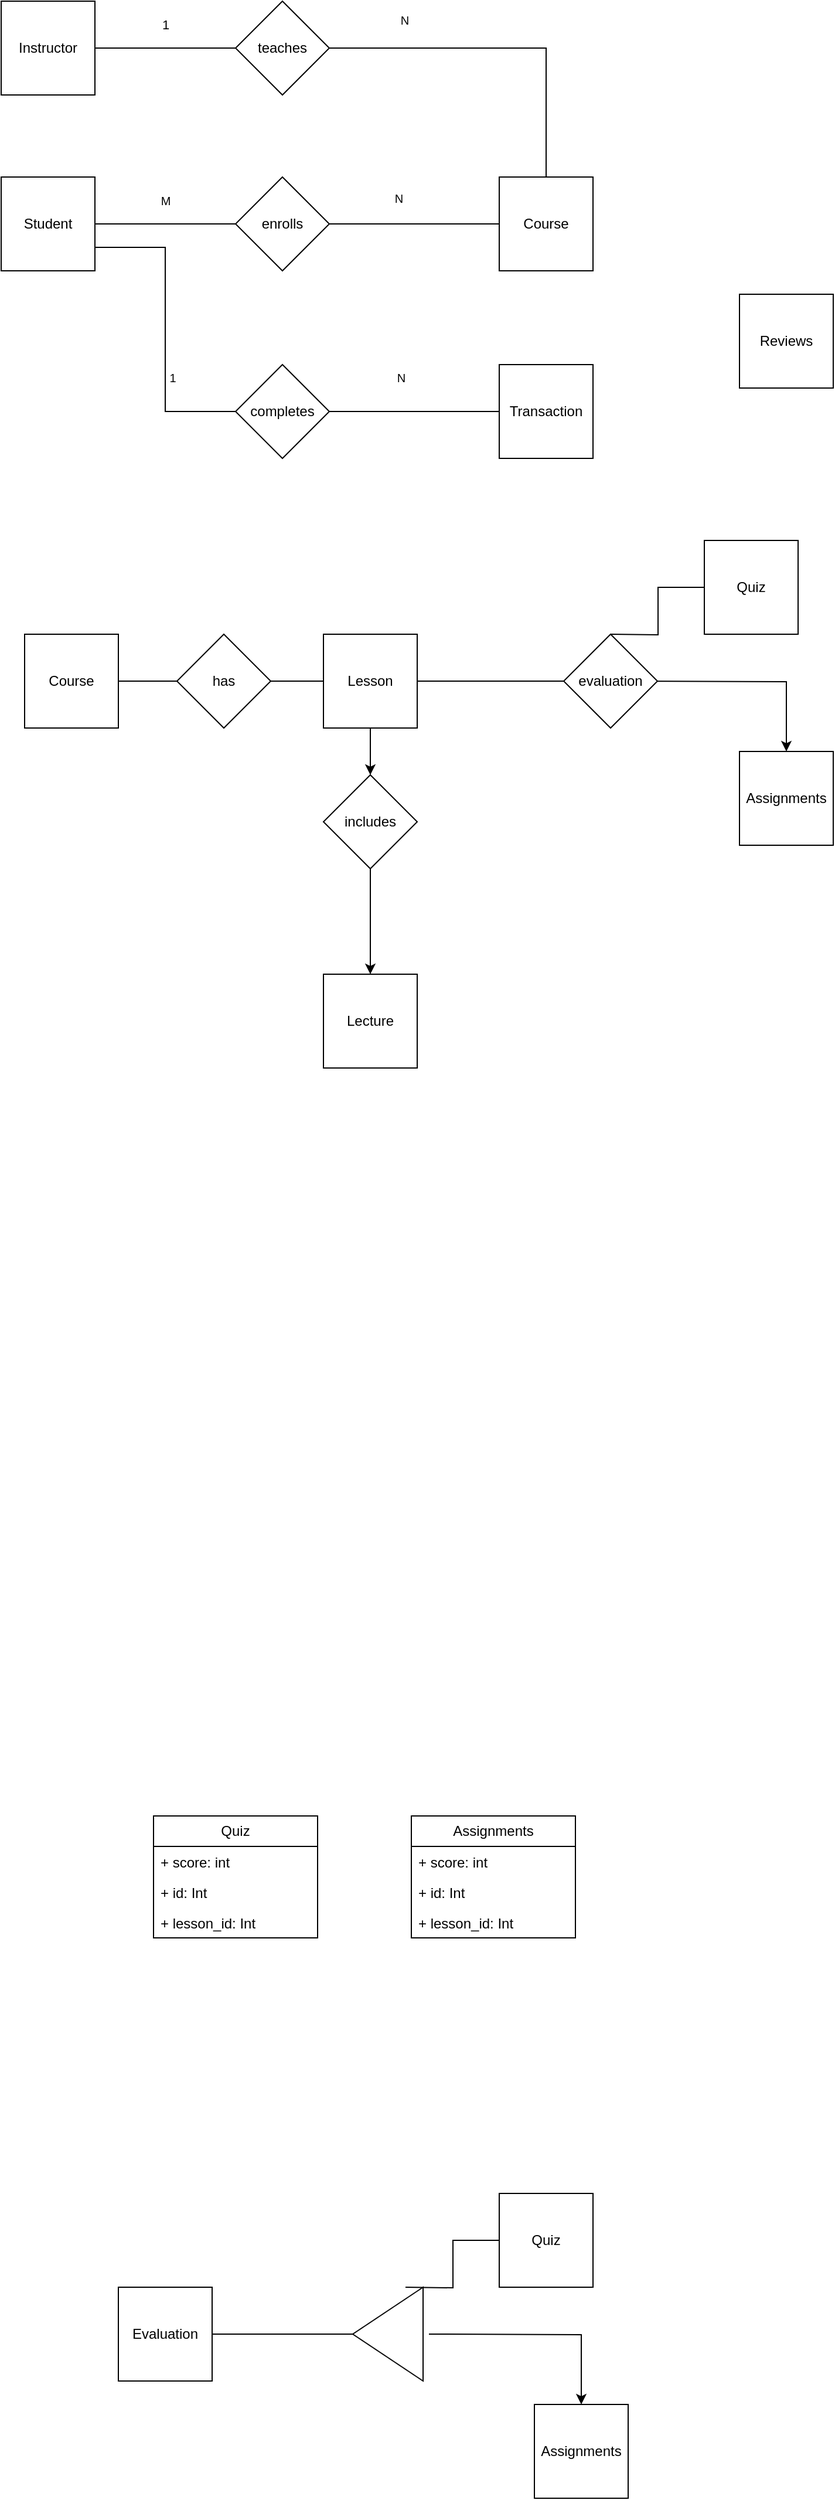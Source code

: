 <mxfile version="22.0.8" type="github">
  <diagram id="R2lEEEUBdFMjLlhIrx00" name="Page-1">
    <mxGraphModel dx="1434" dy="760" grid="1" gridSize="10" guides="1" tooltips="1" connect="1" arrows="1" fold="1" page="1" pageScale="1" pageWidth="850" pageHeight="1100" math="0" shadow="0" extFonts="Permanent Marker^https://fonts.googleapis.com/css?family=Permanent+Marker">
      <root>
        <mxCell id="0" />
        <mxCell id="1" parent="0" />
        <mxCell id="Pbh4FWJRGnkvqZYkFNmv-87" style="edgeStyle=orthogonalEdgeStyle;rounded=0;orthogonalLoop=1;jettySize=auto;html=1;entryX=0;entryY=0.5;entryDx=0;entryDy=0;endArrow=none;endFill=0;" parent="1" source="14JuUwyeUVj5jd_LCkiO-1" target="Pbh4FWJRGnkvqZYkFNmv-79" edge="1">
          <mxGeometry relative="1" as="geometry" />
        </mxCell>
        <mxCell id="14JuUwyeUVj5jd_LCkiO-1" value="Instructor" style="whiteSpace=wrap;html=1;aspect=fixed;" parent="1" vertex="1">
          <mxGeometry x="80" y="50" width="80" height="80" as="geometry" />
        </mxCell>
        <mxCell id="Pbh4FWJRGnkvqZYkFNmv-90" style="edgeStyle=orthogonalEdgeStyle;rounded=0;orthogonalLoop=1;jettySize=auto;html=1;endArrow=none;endFill=0;" parent="1" source="14JuUwyeUVj5jd_LCkiO-3" target="Pbh4FWJRGnkvqZYkFNmv-85" edge="1">
          <mxGeometry relative="1" as="geometry" />
        </mxCell>
        <mxCell id="Pbh4FWJRGnkvqZYkFNmv-94" value="&lt;font size=&quot;1&quot;&gt;M&lt;br&gt;&lt;/font&gt;" style="edgeLabel;html=1;align=center;verticalAlign=middle;resizable=0;points=[];" parent="Pbh4FWJRGnkvqZYkFNmv-90" vertex="1" connectable="0">
          <mxGeometry x="-0.017" y="9" relative="1" as="geometry">
            <mxPoint x="1" y="-11" as="offset" />
          </mxGeometry>
        </mxCell>
        <mxCell id="14JuUwyeUVj5jd_LCkiO-3" value="Student" style="whiteSpace=wrap;html=1;aspect=fixed;" parent="1" vertex="1">
          <mxGeometry x="80" y="200" width="80" height="80" as="geometry" />
        </mxCell>
        <mxCell id="Pbh4FWJRGnkvqZYkFNmv-16" value="Reviews" style="whiteSpace=wrap;html=1;aspect=fixed;" parent="1" vertex="1">
          <mxGeometry x="710" y="300" width="80" height="80" as="geometry" />
        </mxCell>
        <mxCell id="Pbh4FWJRGnkvqZYkFNmv-56" value="has" style="rhombus;whiteSpace=wrap;html=1;" parent="1" vertex="1">
          <mxGeometry x="230" y="590" width="80" height="80" as="geometry" />
        </mxCell>
        <mxCell id="Pbh4FWJRGnkvqZYkFNmv-57" value="Quiz" style="whiteSpace=wrap;html=1;aspect=fixed;" parent="1" vertex="1">
          <mxGeometry x="680" y="510" width="80" height="80" as="geometry" />
        </mxCell>
        <mxCell id="Pbh4FWJRGnkvqZYkFNmv-58" value="Assignments" style="whiteSpace=wrap;html=1;aspect=fixed;" parent="1" vertex="1">
          <mxGeometry x="710" y="690" width="80" height="80" as="geometry" />
        </mxCell>
        <mxCell id="Pbh4FWJRGnkvqZYkFNmv-60" style="edgeStyle=orthogonalEdgeStyle;rounded=0;orthogonalLoop=1;jettySize=auto;html=1;endArrow=none;endFill=0;" parent="1" source="Pbh4FWJRGnkvqZYkFNmv-61" target="Pbh4FWJRGnkvqZYkFNmv-56" edge="1">
          <mxGeometry relative="1" as="geometry" />
        </mxCell>
        <mxCell id="Pbh4FWJRGnkvqZYkFNmv-61" value="Course" style="whiteSpace=wrap;html=1;aspect=fixed;" parent="1" vertex="1">
          <mxGeometry x="100" y="590" width="80" height="80" as="geometry" />
        </mxCell>
        <mxCell id="Pbh4FWJRGnkvqZYkFNmv-67" value="" style="edgeStyle=orthogonalEdgeStyle;rounded=0;orthogonalLoop=1;jettySize=auto;html=1;endArrow=none;endFill=0;" parent="1" source="Pbh4FWJRGnkvqZYkFNmv-56" target="Pbh4FWJRGnkvqZYkFNmv-59" edge="1">
          <mxGeometry relative="1" as="geometry">
            <mxPoint x="600" y="630" as="targetPoint" />
            <mxPoint x="360" y="630" as="sourcePoint" />
          </mxGeometry>
        </mxCell>
        <mxCell id="Pbh4FWJRGnkvqZYkFNmv-69" style="edgeStyle=orthogonalEdgeStyle;rounded=0;orthogonalLoop=1;jettySize=auto;html=1;entryX=1;entryY=0.5;entryDx=0;entryDy=0;endArrow=none;endFill=0;" parent="1" source="Pbh4FWJRGnkvqZYkFNmv-59" edge="1">
          <mxGeometry relative="1" as="geometry">
            <mxPoint x="560" y="630" as="targetPoint" />
          </mxGeometry>
        </mxCell>
        <mxCell id="s9NV73z7LxHc2sprxDvM-40" style="edgeStyle=orthogonalEdgeStyle;rounded=0;orthogonalLoop=1;jettySize=auto;html=1;" edge="1" parent="1" source="Pbh4FWJRGnkvqZYkFNmv-59" target="s9NV73z7LxHc2sprxDvM-38">
          <mxGeometry relative="1" as="geometry" />
        </mxCell>
        <mxCell id="Pbh4FWJRGnkvqZYkFNmv-59" value="Lesson" style="whiteSpace=wrap;html=1;aspect=fixed;" parent="1" vertex="1">
          <mxGeometry x="355" y="590" width="80" height="80" as="geometry" />
        </mxCell>
        <mxCell id="Pbh4FWJRGnkvqZYkFNmv-72" style="edgeStyle=orthogonalEdgeStyle;rounded=0;orthogonalLoop=1;jettySize=auto;html=1;exitX=0;exitY=0.5;exitDx=0;exitDy=0;entryX=0.5;entryY=0;entryDx=0;entryDy=0;" parent="1" target="Pbh4FWJRGnkvqZYkFNmv-58" edge="1">
          <mxGeometry relative="1" as="geometry">
            <mxPoint x="620" y="630" as="sourcePoint" />
          </mxGeometry>
        </mxCell>
        <mxCell id="Pbh4FWJRGnkvqZYkFNmv-74" style="edgeStyle=orthogonalEdgeStyle;rounded=0;orthogonalLoop=1;jettySize=auto;html=1;exitX=0.5;exitY=0;exitDx=0;exitDy=0;endArrow=none;endFill=0;" parent="1" target="Pbh4FWJRGnkvqZYkFNmv-57" edge="1">
          <mxGeometry relative="1" as="geometry">
            <mxPoint x="600" y="590" as="sourcePoint" />
          </mxGeometry>
        </mxCell>
        <mxCell id="Pbh4FWJRGnkvqZYkFNmv-83" style="edgeStyle=orthogonalEdgeStyle;rounded=0;orthogonalLoop=1;jettySize=auto;html=1;exitX=1;exitY=0.5;exitDx=0;exitDy=0;endArrow=none;endFill=0;" parent="1" source="Pbh4FWJRGnkvqZYkFNmv-79" target="Pbh4FWJRGnkvqZYkFNmv-86" edge="1">
          <mxGeometry relative="1" as="geometry">
            <mxPoint x="505" y="90" as="targetPoint" />
          </mxGeometry>
        </mxCell>
        <mxCell id="Pbh4FWJRGnkvqZYkFNmv-79" value="teaches" style="rhombus;whiteSpace=wrap;html=1;" parent="1" vertex="1">
          <mxGeometry x="280" y="50" width="80" height="80" as="geometry" />
        </mxCell>
        <mxCell id="Pbh4FWJRGnkvqZYkFNmv-88" style="edgeStyle=orthogonalEdgeStyle;rounded=0;orthogonalLoop=1;jettySize=auto;html=1;entryX=0;entryY=0.5;entryDx=0;entryDy=0;endArrow=none;endFill=0;verticalAlign=top;" parent="1" source="Pbh4FWJRGnkvqZYkFNmv-85" target="Pbh4FWJRGnkvqZYkFNmv-86" edge="1">
          <mxGeometry relative="1" as="geometry" />
        </mxCell>
        <mxCell id="Pbh4FWJRGnkvqZYkFNmv-85" value="enrolls" style="rhombus;whiteSpace=wrap;html=1;" parent="1" vertex="1">
          <mxGeometry x="280" y="200" width="80" height="80" as="geometry" />
        </mxCell>
        <mxCell id="Pbh4FWJRGnkvqZYkFNmv-86" value="Course" style="whiteSpace=wrap;html=1;aspect=fixed;" parent="1" vertex="1">
          <mxGeometry x="505" y="200" width="80" height="80" as="geometry" />
        </mxCell>
        <mxCell id="Pbh4FWJRGnkvqZYkFNmv-95" value="1&lt;font size=&quot;1&quot;&gt;&lt;br&gt;&lt;/font&gt;" style="edgeLabel;html=1;align=center;verticalAlign=middle;resizable=0;points=[];" parent="1" vertex="1" connectable="0">
          <mxGeometry x="220.0" y="70" as="geometry" />
        </mxCell>
        <mxCell id="Pbh4FWJRGnkvqZYkFNmv-96" value="&lt;font size=&quot;1&quot;&gt;N&lt;br&gt;&lt;/font&gt;" style="edgeLabel;html=1;align=center;verticalAlign=middle;resizable=0;points=[];" parent="1" vertex="1" connectable="0">
          <mxGeometry x="420.0" y="60" as="geometry">
            <mxPoint x="4" y="6" as="offset" />
          </mxGeometry>
        </mxCell>
        <mxCell id="Pbh4FWJRGnkvqZYkFNmv-97" value="&lt;font size=&quot;1&quot;&gt;N&lt;br&gt;&lt;/font&gt;" style="edgeLabel;html=1;align=center;verticalAlign=middle;resizable=0;points=[];" parent="1" vertex="1" connectable="0">
          <mxGeometry x="425.0" y="220" as="geometry">
            <mxPoint x="-6" y="-2" as="offset" />
          </mxGeometry>
        </mxCell>
        <mxCell id="Pbh4FWJRGnkvqZYkFNmv-124" value="Transaction" style="whiteSpace=wrap;html=1;aspect=fixed;" parent="1" vertex="1">
          <mxGeometry x="505" y="360" width="80" height="80" as="geometry" />
        </mxCell>
        <mxCell id="Pbh4FWJRGnkvqZYkFNmv-143" value="&lt;font size=&quot;1&quot;&gt;1&lt;br&gt;&lt;/font&gt;" style="edgeLabel;html=1;align=center;verticalAlign=middle;resizable=0;points=[];" parent="1" vertex="1" connectable="0">
          <mxGeometry x="310.0" y="280" as="geometry">
            <mxPoint x="-84" y="91" as="offset" />
          </mxGeometry>
        </mxCell>
        <mxCell id="Pbh4FWJRGnkvqZYkFNmv-146" style="edgeStyle=orthogonalEdgeStyle;rounded=0;orthogonalLoop=1;jettySize=auto;html=1;exitX=1;exitY=0.75;exitDx=0;exitDy=0;entryX=0;entryY=0.5;entryDx=0;entryDy=0;endArrow=none;endFill=0;" parent="1" source="14JuUwyeUVj5jd_LCkiO-3" target="Pbh4FWJRGnkvqZYkFNmv-145" edge="1">
          <mxGeometry relative="1" as="geometry">
            <mxPoint x="160" y="400" as="sourcePoint" />
          </mxGeometry>
        </mxCell>
        <mxCell id="Pbh4FWJRGnkvqZYkFNmv-147" style="edgeStyle=orthogonalEdgeStyle;rounded=0;orthogonalLoop=1;jettySize=auto;html=1;entryX=0;entryY=0.5;entryDx=0;entryDy=0;endArrow=none;endFill=0;" parent="1" source="Pbh4FWJRGnkvqZYkFNmv-145" target="Pbh4FWJRGnkvqZYkFNmv-124" edge="1">
          <mxGeometry relative="1" as="geometry" />
        </mxCell>
        <mxCell id="Pbh4FWJRGnkvqZYkFNmv-145" value="completes" style="rhombus;whiteSpace=wrap;html=1;" parent="1" vertex="1">
          <mxGeometry x="280" y="360" width="80" height="80" as="geometry" />
        </mxCell>
        <mxCell id="Pbh4FWJRGnkvqZYkFNmv-148" value="&lt;font size=&quot;1&quot;&gt;N&lt;br&gt;&lt;/font&gt;" style="edgeLabel;html=1;align=center;verticalAlign=middle;resizable=0;points=[];" parent="1" vertex="1" connectable="0">
          <mxGeometry x="505.0" y="280" as="geometry">
            <mxPoint x="-84" y="91" as="offset" />
          </mxGeometry>
        </mxCell>
        <mxCell id="s9NV73z7LxHc2sprxDvM-4" value="Quiz" style="swimlane;fontStyle=0;childLayout=stackLayout;horizontal=1;startSize=26;fillColor=none;horizontalStack=0;resizeParent=1;resizeParentMax=0;resizeLast=0;collapsible=1;marginBottom=0;whiteSpace=wrap;html=1;" vertex="1" parent="1">
          <mxGeometry x="210" y="1598" width="140" height="104" as="geometry" />
        </mxCell>
        <mxCell id="s9NV73z7LxHc2sprxDvM-5" value="+ score: int" style="text;strokeColor=none;fillColor=none;align=left;verticalAlign=top;spacingLeft=4;spacingRight=4;overflow=hidden;rotatable=0;points=[[0,0.5],[1,0.5]];portConstraint=eastwest;whiteSpace=wrap;html=1;" vertex="1" parent="s9NV73z7LxHc2sprxDvM-4">
          <mxGeometry y="26" width="140" height="26" as="geometry" />
        </mxCell>
        <mxCell id="s9NV73z7LxHc2sprxDvM-6" value="+ id: Int" style="text;strokeColor=none;fillColor=none;align=left;verticalAlign=top;spacingLeft=4;spacingRight=4;overflow=hidden;rotatable=0;points=[[0,0.5],[1,0.5]];portConstraint=eastwest;whiteSpace=wrap;html=1;" vertex="1" parent="s9NV73z7LxHc2sprxDvM-4">
          <mxGeometry y="52" width="140" height="26" as="geometry" />
        </mxCell>
        <mxCell id="s9NV73z7LxHc2sprxDvM-7" value="+ lesson_id: Int" style="text;strokeColor=none;fillColor=none;align=left;verticalAlign=top;spacingLeft=4;spacingRight=4;overflow=hidden;rotatable=0;points=[[0,0.5],[1,0.5]];portConstraint=eastwest;whiteSpace=wrap;html=1;" vertex="1" parent="s9NV73z7LxHc2sprxDvM-4">
          <mxGeometry y="78" width="140" height="26" as="geometry" />
        </mxCell>
        <mxCell id="s9NV73z7LxHc2sprxDvM-8" value="Assignments" style="swimlane;fontStyle=0;childLayout=stackLayout;horizontal=1;startSize=26;fillColor=none;horizontalStack=0;resizeParent=1;resizeParentMax=0;resizeLast=0;collapsible=1;marginBottom=0;whiteSpace=wrap;html=1;" vertex="1" parent="1">
          <mxGeometry x="430" y="1598" width="140" height="104" as="geometry" />
        </mxCell>
        <mxCell id="s9NV73z7LxHc2sprxDvM-9" value="+ score: int" style="text;strokeColor=none;fillColor=none;align=left;verticalAlign=top;spacingLeft=4;spacingRight=4;overflow=hidden;rotatable=0;points=[[0,0.5],[1,0.5]];portConstraint=eastwest;whiteSpace=wrap;html=1;" vertex="1" parent="s9NV73z7LxHc2sprxDvM-8">
          <mxGeometry y="26" width="140" height="26" as="geometry" />
        </mxCell>
        <mxCell id="s9NV73z7LxHc2sprxDvM-10" value="+ id: Int" style="text;strokeColor=none;fillColor=none;align=left;verticalAlign=top;spacingLeft=4;spacingRight=4;overflow=hidden;rotatable=0;points=[[0,0.5],[1,0.5]];portConstraint=eastwest;whiteSpace=wrap;html=1;" vertex="1" parent="s9NV73z7LxHc2sprxDvM-8">
          <mxGeometry y="52" width="140" height="26" as="geometry" />
        </mxCell>
        <mxCell id="s9NV73z7LxHc2sprxDvM-11" value="+ lesson_id: Int" style="text;strokeColor=none;fillColor=none;align=left;verticalAlign=top;spacingLeft=4;spacingRight=4;overflow=hidden;rotatable=0;points=[[0,0.5],[1,0.5]];portConstraint=eastwest;whiteSpace=wrap;html=1;" vertex="1" parent="s9NV73z7LxHc2sprxDvM-8">
          <mxGeometry y="78" width="140" height="26" as="geometry" />
        </mxCell>
        <mxCell id="s9NV73z7LxHc2sprxDvM-27" value="Quiz" style="whiteSpace=wrap;html=1;aspect=fixed;" vertex="1" parent="1">
          <mxGeometry x="505" y="1920" width="80" height="80" as="geometry" />
        </mxCell>
        <mxCell id="s9NV73z7LxHc2sprxDvM-28" value="Assignments" style="whiteSpace=wrap;html=1;aspect=fixed;" vertex="1" parent="1">
          <mxGeometry x="535" y="2100" width="80" height="80" as="geometry" />
        </mxCell>
        <mxCell id="s9NV73z7LxHc2sprxDvM-29" style="edgeStyle=orthogonalEdgeStyle;rounded=0;orthogonalLoop=1;jettySize=auto;html=1;entryX=1;entryY=0.5;entryDx=0;entryDy=0;endArrow=none;endFill=0;" edge="1" parent="1" source="s9NV73z7LxHc2sprxDvM-30">
          <mxGeometry relative="1" as="geometry">
            <mxPoint x="385" y="2040" as="targetPoint" />
          </mxGeometry>
        </mxCell>
        <mxCell id="s9NV73z7LxHc2sprxDvM-30" value="Evaluation" style="whiteSpace=wrap;html=1;aspect=fixed;" vertex="1" parent="1">
          <mxGeometry x="180" y="2000" width="80" height="80" as="geometry" />
        </mxCell>
        <mxCell id="s9NV73z7LxHc2sprxDvM-31" style="edgeStyle=orthogonalEdgeStyle;rounded=0;orthogonalLoop=1;jettySize=auto;html=1;exitX=0;exitY=0.5;exitDx=0;exitDy=0;entryX=0.5;entryY=0;entryDx=0;entryDy=0;" edge="1" parent="1" target="s9NV73z7LxHc2sprxDvM-28">
          <mxGeometry relative="1" as="geometry">
            <mxPoint x="445" y="2040" as="sourcePoint" />
          </mxGeometry>
        </mxCell>
        <mxCell id="s9NV73z7LxHc2sprxDvM-32" style="edgeStyle=orthogonalEdgeStyle;rounded=0;orthogonalLoop=1;jettySize=auto;html=1;exitX=0.5;exitY=0;exitDx=0;exitDy=0;endArrow=none;endFill=0;" edge="1" parent="1" target="s9NV73z7LxHc2sprxDvM-27">
          <mxGeometry relative="1" as="geometry">
            <mxPoint x="425" y="2000" as="sourcePoint" />
          </mxGeometry>
        </mxCell>
        <mxCell id="s9NV73z7LxHc2sprxDvM-34" value="" style="triangle;whiteSpace=wrap;html=1;direction=west;" vertex="1" parent="1">
          <mxGeometry x="380" y="2000" width="60" height="80" as="geometry" />
        </mxCell>
        <mxCell id="s9NV73z7LxHc2sprxDvM-37" value="evaluation" style="rhombus;whiteSpace=wrap;html=1;" vertex="1" parent="1">
          <mxGeometry x="560" y="590" width="80" height="80" as="geometry" />
        </mxCell>
        <mxCell id="s9NV73z7LxHc2sprxDvM-41" style="edgeStyle=orthogonalEdgeStyle;rounded=0;orthogonalLoop=1;jettySize=auto;html=1;entryX=0.5;entryY=0;entryDx=0;entryDy=0;" edge="1" parent="1" source="s9NV73z7LxHc2sprxDvM-38" target="s9NV73z7LxHc2sprxDvM-39">
          <mxGeometry relative="1" as="geometry" />
        </mxCell>
        <mxCell id="s9NV73z7LxHc2sprxDvM-38" value="includes" style="rhombus;whiteSpace=wrap;html=1;" vertex="1" parent="1">
          <mxGeometry x="355" y="710" width="80" height="80" as="geometry" />
        </mxCell>
        <mxCell id="s9NV73z7LxHc2sprxDvM-39" value="Lecture" style="whiteSpace=wrap;html=1;aspect=fixed;" vertex="1" parent="1">
          <mxGeometry x="355" y="880" width="80" height="80" as="geometry" />
        </mxCell>
      </root>
    </mxGraphModel>
  </diagram>
</mxfile>

